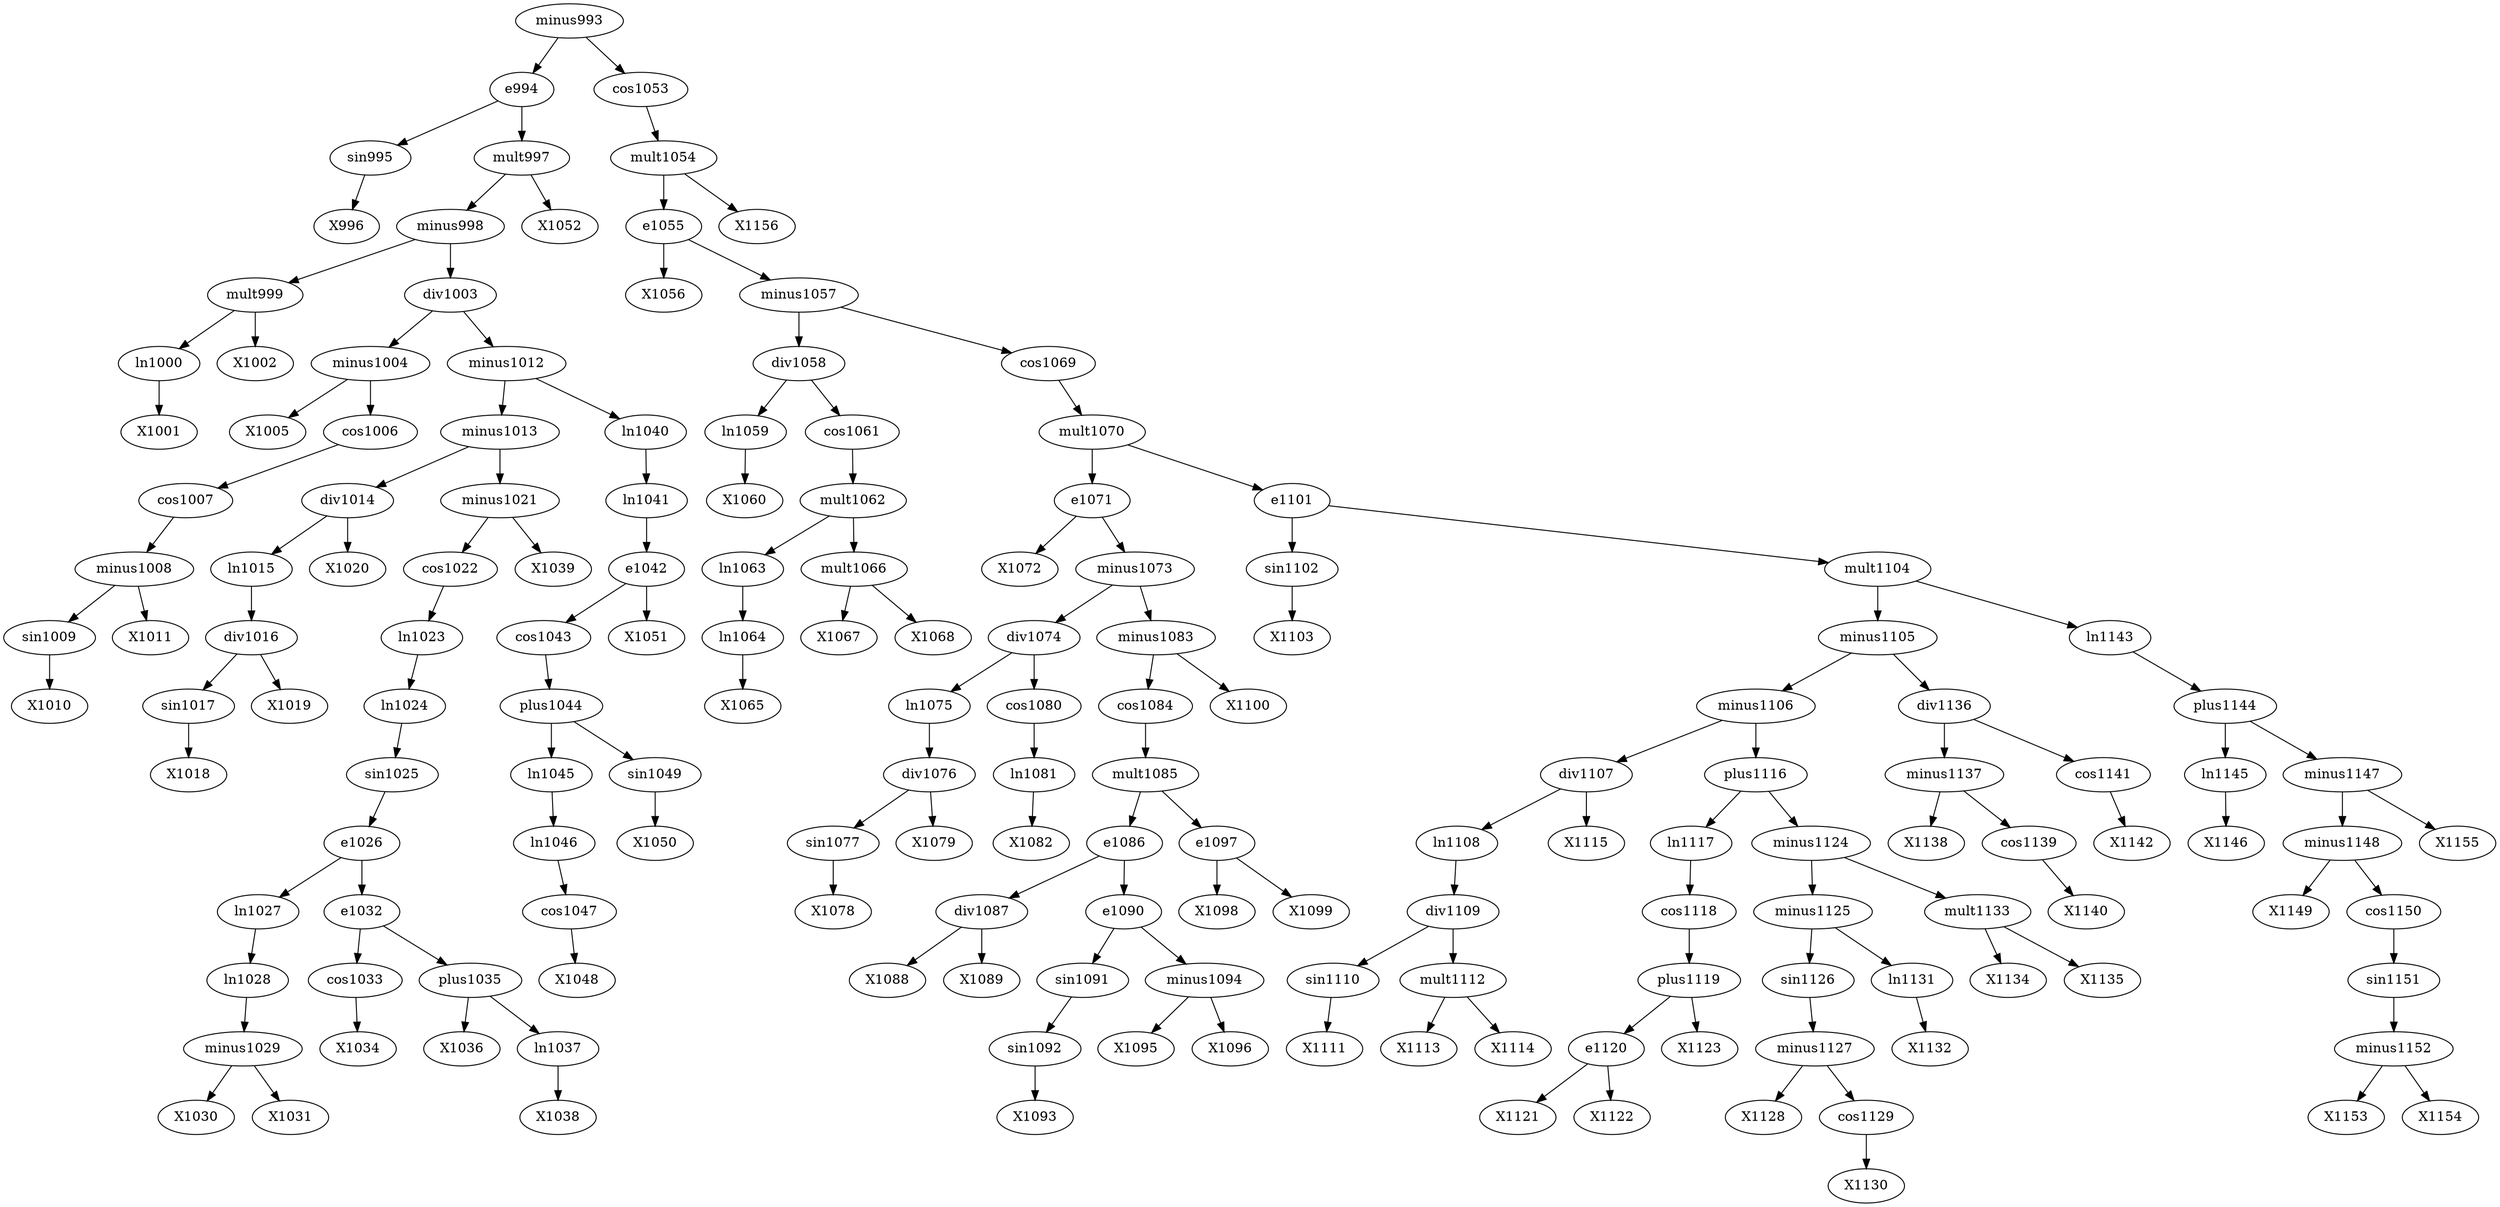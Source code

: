 digraph T {
	sin995 -> X996
	e994 -> sin995
	ln1000 -> X1001
	mult999 -> ln1000
	mult999 -> X1002
	minus998 -> mult999
	minus1004 -> X1005
	sin1009 -> X1010
	minus1008 -> sin1009
	minus1008 -> X1011
	cos1007 -> minus1008
	cos1006 -> cos1007
	minus1004 -> cos1006
	div1003 -> minus1004
	sin1017 -> X1018
	div1016 -> sin1017
	div1016 -> X1019
	ln1015 -> div1016
	div1014 -> ln1015
	div1014 -> X1020
	minus1013 -> div1014
	minus1029 -> X1030
	minus1029 -> X1031
	ln1028 -> minus1029
	ln1027 -> ln1028
	e1026 -> ln1027
	cos1033 -> X1034
	e1032 -> cos1033
	plus1035 -> X1036
	ln1037 -> X1038
	plus1035 -> ln1037
	e1032 -> plus1035
	e1026 -> e1032
	sin1025 -> e1026
	ln1024 -> sin1025
	ln1023 -> ln1024
	cos1022 -> ln1023
	minus1021 -> cos1022
	minus1021 -> X1039
	minus1013 -> minus1021
	minus1012 -> minus1013
	cos1047 -> X1048
	ln1046 -> cos1047
	ln1045 -> ln1046
	plus1044 -> ln1045
	sin1049 -> X1050
	plus1044 -> sin1049
	cos1043 -> plus1044
	e1042 -> cos1043
	e1042 -> X1051
	ln1041 -> e1042
	ln1040 -> ln1041
	minus1012 -> ln1040
	div1003 -> minus1012
	minus998 -> div1003
	mult997 -> minus998
	mult997 -> X1052
	e994 -> mult997
	minus993 -> e994
	e1055 -> X1056
	ln1059 -> X1060
	div1058 -> ln1059
	ln1064 -> X1065
	ln1063 -> ln1064
	mult1062 -> ln1063
	mult1066 -> X1067
	mult1066 -> X1068
	mult1062 -> mult1066
	cos1061 -> mult1062
	div1058 -> cos1061
	minus1057 -> div1058
	e1071 -> X1072
	sin1077 -> X1078
	div1076 -> sin1077
	div1076 -> X1079
	ln1075 -> div1076
	div1074 -> ln1075
	ln1081 -> X1082
	cos1080 -> ln1081
	div1074 -> cos1080
	minus1073 -> div1074
	div1087 -> X1088
	div1087 -> X1089
	e1086 -> div1087
	sin1092 -> X1093
	sin1091 -> sin1092
	e1090 -> sin1091
	minus1094 -> X1095
	minus1094 -> X1096
	e1090 -> minus1094
	e1086 -> e1090
	mult1085 -> e1086
	e1097 -> X1098
	e1097 -> X1099
	mult1085 -> e1097
	cos1084 -> mult1085
	minus1083 -> cos1084
	minus1083 -> X1100
	minus1073 -> minus1083
	e1071 -> minus1073
	mult1070 -> e1071
	sin1102 -> X1103
	e1101 -> sin1102
	sin1110 -> X1111
	div1109 -> sin1110
	mult1112 -> X1113
	mult1112 -> X1114
	div1109 -> mult1112
	ln1108 -> div1109
	div1107 -> ln1108
	div1107 -> X1115
	minus1106 -> div1107
	e1120 -> X1121
	e1120 -> X1122
	plus1119 -> e1120
	plus1119 -> X1123
	cos1118 -> plus1119
	ln1117 -> cos1118
	plus1116 -> ln1117
	minus1127 -> X1128
	cos1129 -> X1130
	minus1127 -> cos1129
	sin1126 -> minus1127
	minus1125 -> sin1126
	ln1131 -> X1132
	minus1125 -> ln1131
	minus1124 -> minus1125
	mult1133 -> X1134
	mult1133 -> X1135
	minus1124 -> mult1133
	plus1116 -> minus1124
	minus1106 -> plus1116
	minus1105 -> minus1106
	minus1137 -> X1138
	cos1139 -> X1140
	minus1137 -> cos1139
	div1136 -> minus1137
	cos1141 -> X1142
	div1136 -> cos1141
	minus1105 -> div1136
	mult1104 -> minus1105
	ln1145 -> X1146
	plus1144 -> ln1145
	minus1148 -> X1149
	minus1152 -> X1153
	minus1152 -> X1154
	sin1151 -> minus1152
	cos1150 -> sin1151
	minus1148 -> cos1150
	minus1147 -> minus1148
	minus1147 -> X1155
	plus1144 -> minus1147
	ln1143 -> plus1144
	mult1104 -> ln1143
	e1101 -> mult1104
	mult1070 -> e1101
	cos1069 -> mult1070
	minus1057 -> cos1069
	e1055 -> minus1057
	mult1054 -> e1055
	mult1054 -> X1156
	cos1053 -> mult1054
	minus993 -> cos1053
}
